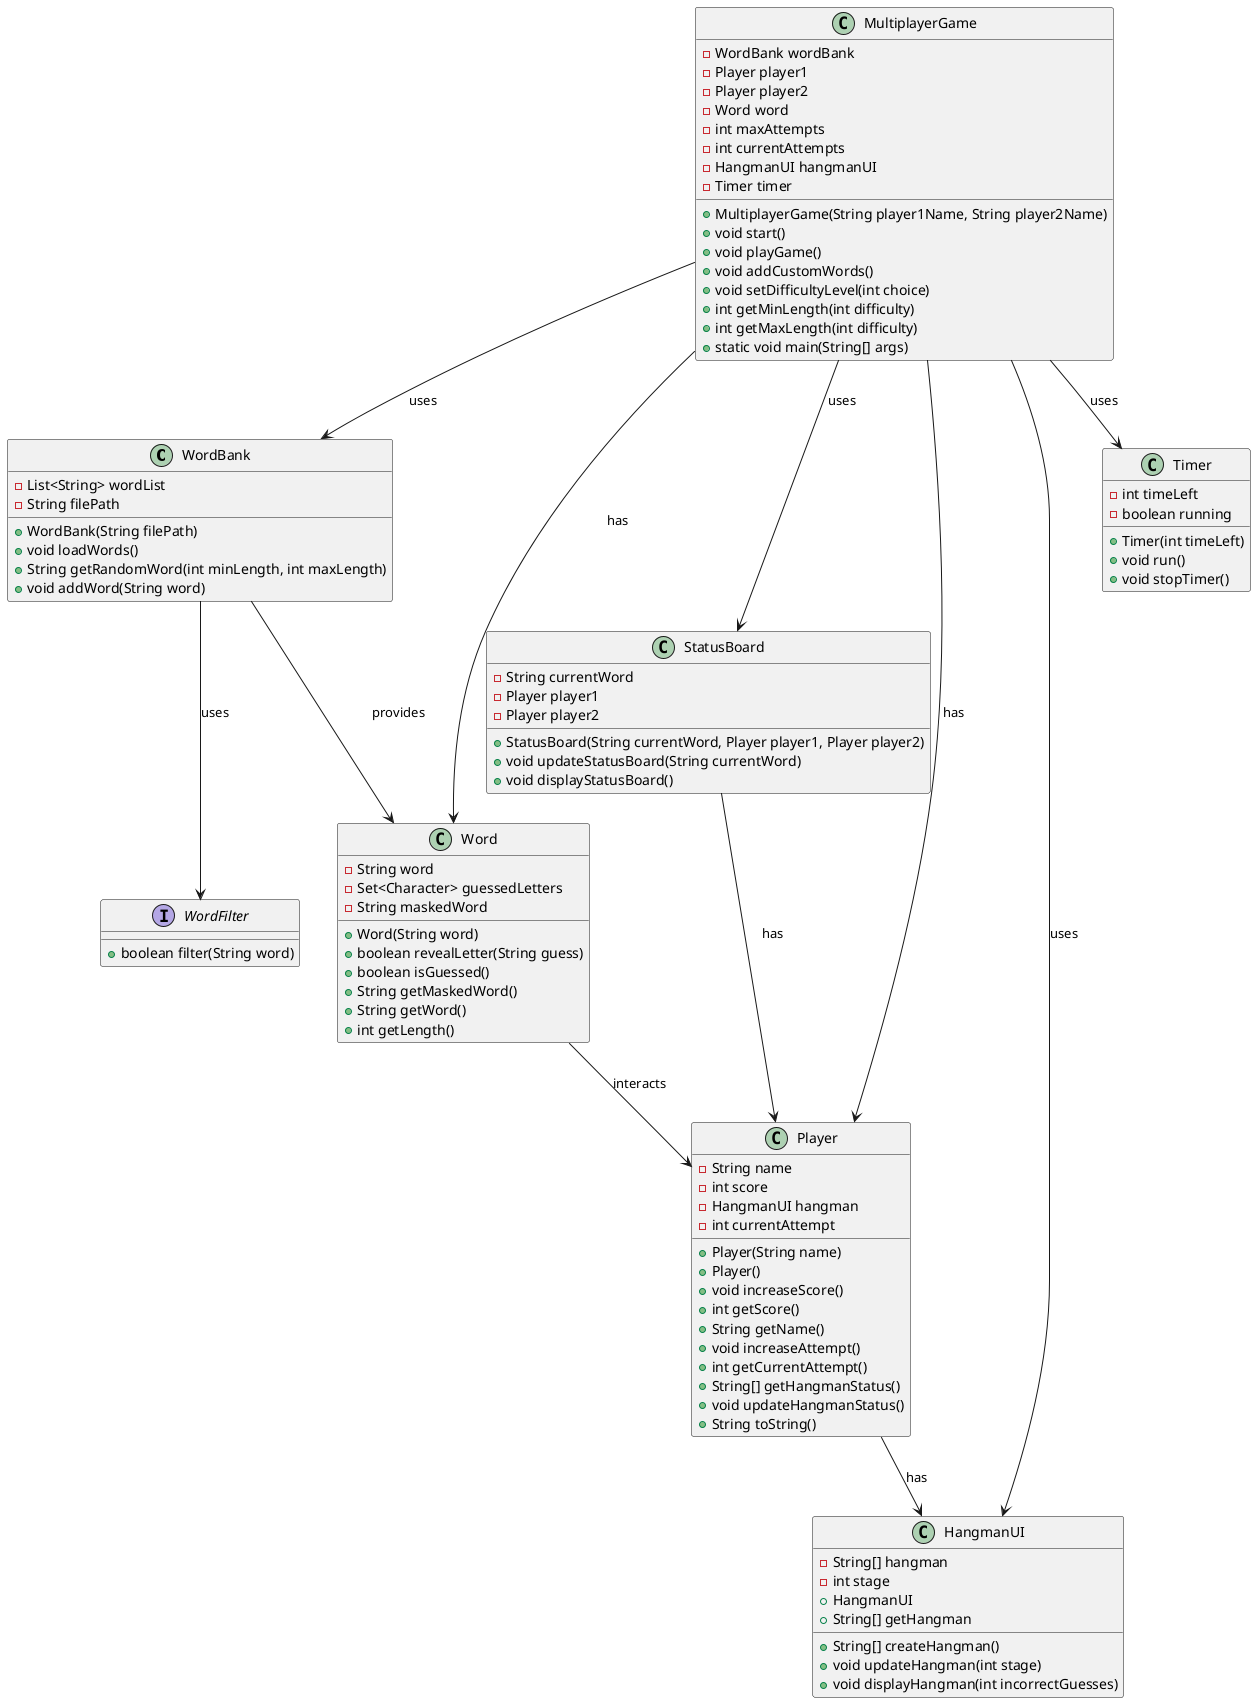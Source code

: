 @startuml

class WordBank {
    - List<String> wordList
    - String filePath
    + WordBank(String filePath)
    + void loadWords()
    + String getRandomWord(int minLength, int maxLength)
    + void addWord(String word)
}

interface WordFilter{
    + boolean filter(String word)
}

class Player {
    - String name
    - int score
    - HangmanUI hangman
    - int currentAttempt
    + Player(String name)
    + Player()
    + void increaseScore()
    + int getScore()
    + String getName()
    + void increaseAttempt()
    + int getCurrentAttempt()
    + String[] getHangmanStatus()
    + void updateHangmanStatus()
    + String toString()
}

class Word {
    - String word
    - Set<Character> guessedLetters
    - String maskedWord
    + Word(String word)
    + boolean revealLetter(String guess)
    + boolean isGuessed()
    + String getMaskedWord()
    + String getWord()
    + int getLength()
}
class StatusBoard {
    - String currentWord
    - Player player1
    - Player player2
    + StatusBoard(String currentWord, Player player1, Player player2)
    + void updateStatusBoard(String currentWord)
    + void displayStatusBoard()
}

class HangmanUI {
    - String[] hangman
    - int stage
    + HangmanUI
    + String[] createHangman()
    + void updateHangman(int stage)
    + void displayHangman(int incorrectGuesses)
    + String[] getHangman
}

class Timer {
    - int timeLeft
    - boolean running
    + Timer(int timeLeft)
    + void run()
    + void stopTimer()
}

class MultiplayerGame {
    - WordBank wordBank
    - Player player1
    - Player player2
    - Word word
    - int maxAttempts
    - int currentAttempts
    - HangmanUI hangmanUI
    - Timer timer
    + MultiplayerGame(String player1Name, String player2Name)
    + void start()
    + void playGame()
    + void addCustomWords()
    + void setDifficultyLevel(int choice)
    + int getMinLength(int difficulty)
    + int getMaxLength(int difficulty)
    + static void main(String[] args)
}

MultiplayerGame --> WordBank : uses
MultiplayerGame --> Player : has
MultiplayerGame --> Word : has
MultiplayerGame --> HangmanUI : uses
MultiplayerGame --> Timer : uses
WordBank --> WordFilter : uses
WordBank --> Word : provides
Word --> Player : interacts
MultiplayerGame --> StatusBoard : uses
StatusBoard --> Player : has
Player --> HangmanUI : has


@enduml